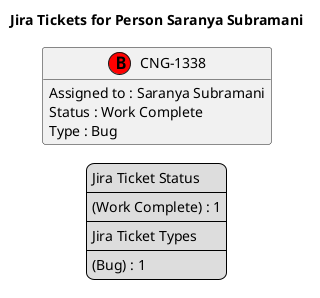 @startuml
'https://plantuml.com/class-diagram

' GENERATE CLASS DIAGRAM ===========
' Generated at    : Fri Apr 19 14:50:29 CEST 2024

title Jira Tickets for Person Saranya Subramani
hide empty members

legend
Jira Ticket Status
----
(Work Complete) : 1
----
Jira Ticket Types
----
(Bug) : 1
end legend


' Tickets =======
class "CNG-1338" << (B,red) >> {
  Assigned to : Saranya Subramani
  Status : Work Complete
  Type : Bug
}



' Links =======


@enduml
